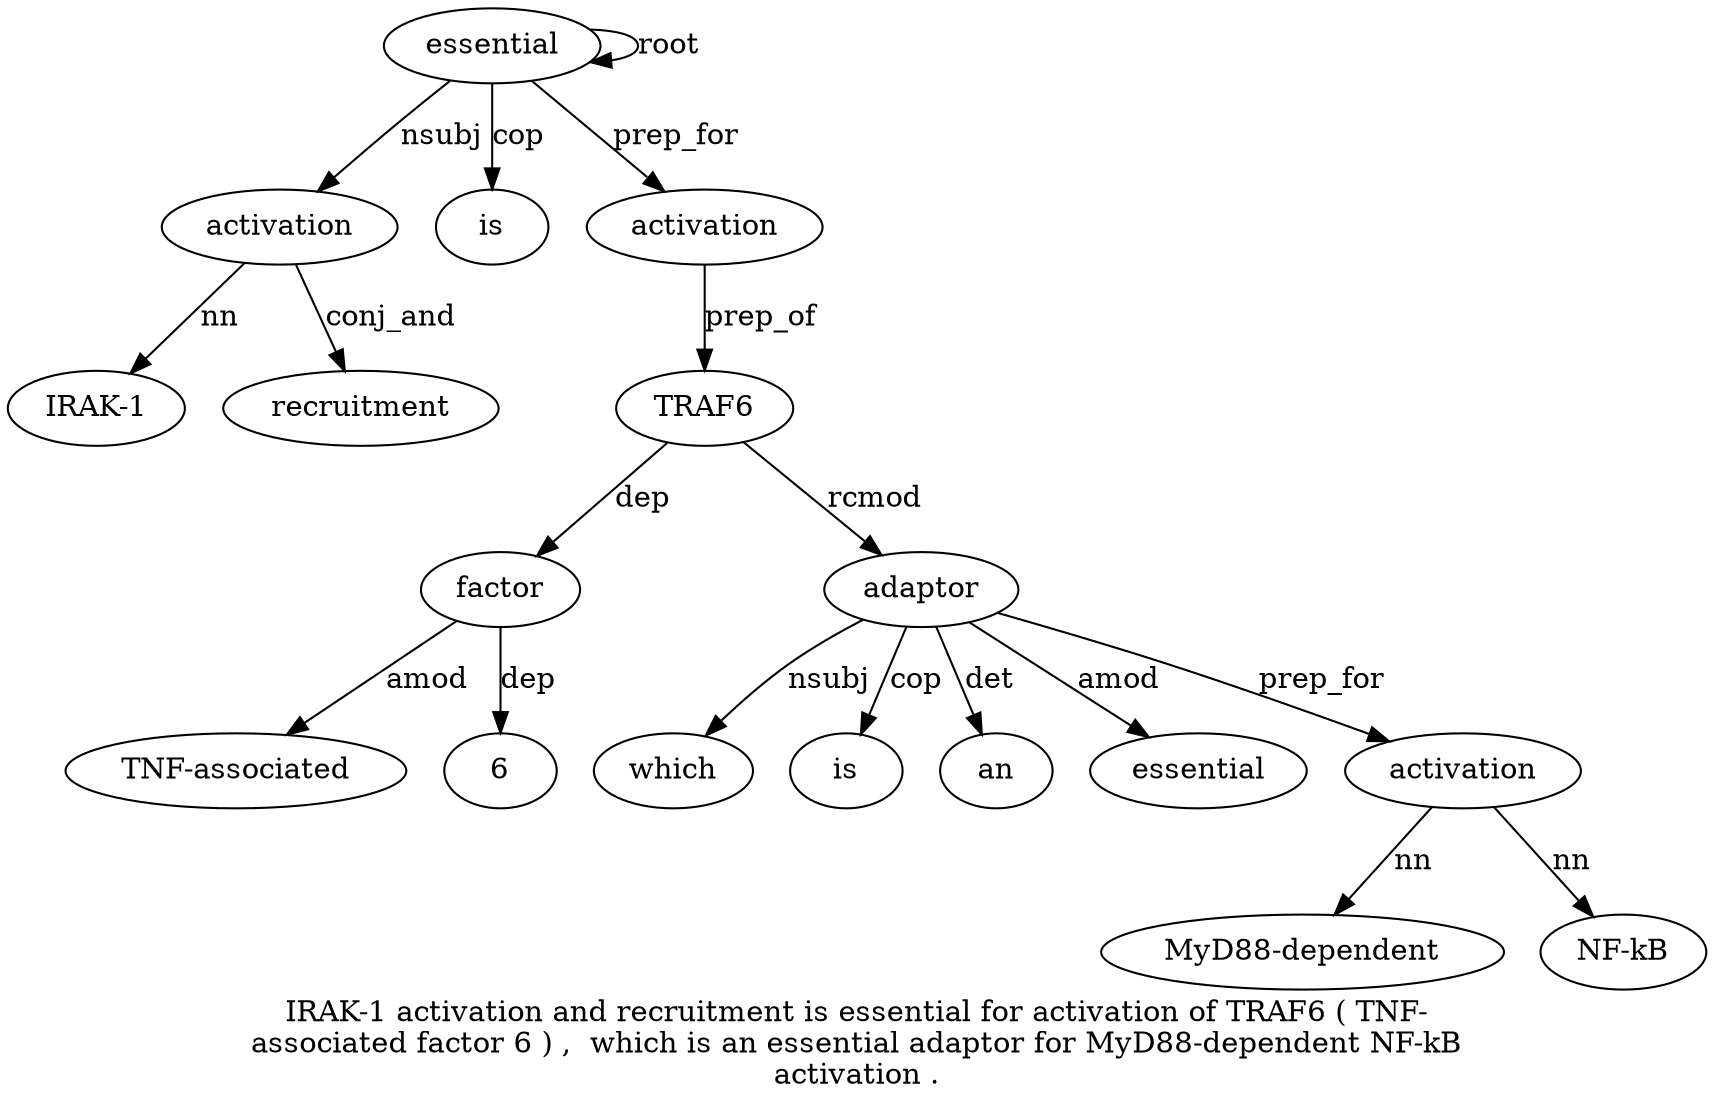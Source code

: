 digraph "IRAK-1 activation and recruitment is essential for activation of TRAF6 ( TNF-associated factor 6 ) ,  which is an essential adaptor for MyD88-dependent NF-kB activation ." {
label="IRAK-1 activation and recruitment is essential for activation of TRAF6 ( TNF-
associated factor 6 ) ,  which is an essential adaptor for MyD88-dependent NF-kB
activation .";
activation2 [style=filled, fillcolor=white, label=activation];
"IRAK-1" [style=filled, fillcolor=white, label="IRAK-1"];
activation2 -> "IRAK-1"  [label=nn];
essential6 [style=filled, fillcolor=white, label=essential];
essential6 -> activation2  [label=nsubj];
recruitment4 [style=filled, fillcolor=white, label=recruitment];
activation2 -> recruitment4  [label=conj_and];
is5 [style=filled, fillcolor=white, label=is];
essential6 -> is5  [label=cop];
essential6 -> essential6  [label=root];
activation8 [style=filled, fillcolor=white, label=activation];
essential6 -> activation8  [label=prep_for];
TRAF610 [style=filled, fillcolor=white, label=TRAF6];
activation8 -> TRAF610  [label=prep_of];
factor13 [style=filled, fillcolor=white, label=factor];
"TNF-associated12" [style=filled, fillcolor=white, label="TNF-associated"];
factor13 -> "TNF-associated12"  [label=amod];
TRAF610 -> factor13  [label=dep];
614 [style=filled, fillcolor=white, label=6];
factor13 -> 614  [label=dep];
adaptor21 [style=filled, fillcolor=white, label=adaptor];
which17 [style=filled, fillcolor=white, label=which];
adaptor21 -> which17  [label=nsubj];
is18 [style=filled, fillcolor=white, label=is];
adaptor21 -> is18  [label=cop];
an19 [style=filled, fillcolor=white, label=an];
adaptor21 -> an19  [label=det];
essential20 [style=filled, fillcolor=white, label=essential];
adaptor21 -> essential20  [label=amod];
TRAF610 -> adaptor21  [label=rcmod];
activation25 [style=filled, fillcolor=white, label=activation];
"MyD88-dependent23" [style=filled, fillcolor=white, label="MyD88-dependent"];
activation25 -> "MyD88-dependent23"  [label=nn];
"NF-kB24" [style=filled, fillcolor=white, label="NF-kB"];
activation25 -> "NF-kB24"  [label=nn];
adaptor21 -> activation25  [label=prep_for];
}
